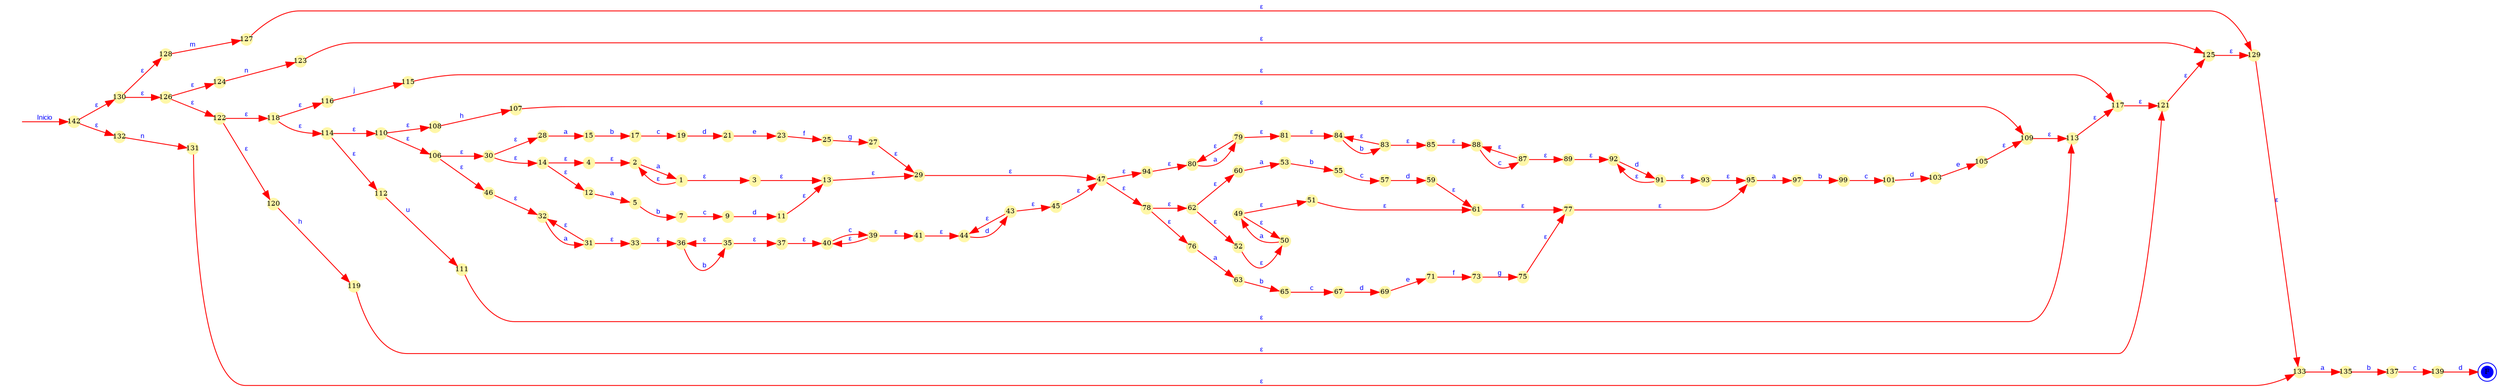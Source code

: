 digraph AFN{
rankdir = LR;
node[shape=circle, style="filled", fixedsize=true,width=0.2, color="#FFF7A8", fontsize=8]
F[color="blue", shape="doublecircle", style="filled"]I[color="white", shape="doublecircle", style="filled", fontcolor="white"]edge [ fontname=Arial, fontcolor=blue, fontsize=8 ];node [name = "1"];
139->F [label  = "d", color = "red"]
137 -> 139 [label = "c", color="red"]
135 -> 137 [label = "b", color="red"]
133 -> 135 [label = "a", color="red"]
2 -> 1 [label = "a", color="red"]
99 -> 101 [label = "c", color="red"]
101 -> 103 [label = "d", color="red"]
103 -> 105 [label = "e", color="red"]
110 -> 106 [label = "&epsilon;", color="red"]
108 -> 107 [label = "h", color="red"]
110 -> 108 [label = "&epsilon;", color="red"]
105 -> 109 [label = "&epsilon;", color="red"]
107 -> 109 [label = "&epsilon;", color="red"]
9 -> 11 [label = "d", color="red"]
114 -> 110 [label = "&epsilon;", color="red"]
112 -> 111 [label = "u", color="red"]
114 -> 112 [label = "&epsilon;", color="red"]
109 -> 113 [label = "&epsilon;", color="red"]
111 -> 113 [label = "&epsilon;", color="red"]
118 -> 114 [label = "&epsilon;", color="red"]
116 -> 115 [label = "j", color="red"]
118 -> 116 [label = "&epsilon;", color="red"]
113 -> 117 [label = "&epsilon;", color="red"]
115 -> 117 [label = "&epsilon;", color="red"]
122 -> 118 [label = "&epsilon;", color="red"]
120 -> 119 [label = "h", color="red"]
14 -> 12 [label = "&epsilon;", color="red"]
122 -> 120 [label = "&epsilon;", color="red"]
117 -> 121 [label = "&epsilon;", color="red"]
119 -> 121 [label = "&epsilon;", color="red"]
126 -> 122 [label = "&epsilon;", color="red"]
124 -> 123 [label = "n", color="red"]
126 -> 124 [label = "&epsilon;", color="red"]
121 -> 125 [label = "&epsilon;", color="red"]
123 -> 125 [label = "&epsilon;", color="red"]
130 -> 126 [label = "&epsilon;", color="red"]
128 -> 127 [label = "m", color="red"]
130 -> 128 [label = "&epsilon;", color="red"]
125 -> 129 [label = "&epsilon;", color="red"]
127 -> 129 [label = "&epsilon;", color="red"]
11 -> 13 [label = "&epsilon;", color="red"]
3 -> 13 [label = "&epsilon;", color="red"]
142 -> 130 [label = "&epsilon;", color="red"]
132 -> 131 [label = "n", color="red"]
142 -> 132 [label = "&epsilon;", color="red"]
129 -> 133 [label = "&epsilon;", color="red"]
131 -> 133 [label = "&epsilon;", color="red"]
30 -> 14 [label = "&epsilon;", color="red"]
28 -> 15 [label = "a", color="red"]
15 -> 17 [label = "b", color="red"]
17 -> 19 [label = "c", color="red"]
1 -> 2 [label = "&epsilon;", color="red"]
4 -> 2 [label = "&epsilon;", color="red"]
19 -> 21 [label = "d", color="red"]
21 -> 23 [label = "e", color="red"]
23 -> 25 [label = "f", color="red"]
25 -> 27 [label = "g", color="red"]
30 -> 28 [label = "&epsilon;", color="red"]
13 -> 29 [label = "&epsilon;", color="red"]
27 -> 29 [label = "&epsilon;", color="red"]
1 -> 3 [label = "&epsilon;", color="red"]
106 -> 30 [label = "&epsilon;", color="red"]
32 -> 31 [label = "a", color="red"]
31 -> 32 [label = "&epsilon;", color="red"]
46 -> 32 [label = "&epsilon;", color="red"]
31 -> 33 [label = "&epsilon;", color="red"]
36 -> 35 [label = "b", color="red"]
33 -> 36 [label = "&epsilon;", color="red"]
35 -> 36 [label = "&epsilon;", color="red"]
35 -> 37 [label = "&epsilon;", color="red"]
40 -> 39 [label = "c", color="red"]
14 -> 4 [label = "&epsilon;", color="red"]
37 -> 40 [label = "&epsilon;", color="red"]
39 -> 40 [label = "&epsilon;", color="red"]
39 -> 41 [label = "&epsilon;", color="red"]
44 -> 43 [label = "d", color="red"]
41 -> 44 [label = "&epsilon;", color="red"]
43 -> 44 [label = "&epsilon;", color="red"]
43 -> 45 [label = "&epsilon;", color="red"]
106 -> 46 [label = "&epsilon;", color="red"]
29 -> 47 [label = "&epsilon;", color="red"]
45 -> 47 [label = "&epsilon;", color="red"]
50 -> 49 [label = "a", color="red"]
12 -> 5 [label = "a", color="red"]
49 -> 50 [label = "&epsilon;", color="red"]
52 -> 50 [label = "&epsilon;", color="red"]
49 -> 51 [label = "&epsilon;", color="red"]
62 -> 52 [label = "&epsilon;", color="red"]
60 -> 53 [label = "a", color="red"]
53 -> 55 [label = "b", color="red"]
55 -> 57 [label = "c", color="red"]
57 -> 59 [label = "d", color="red"]
62 -> 60 [label = "&epsilon;", color="red"]
51 -> 61 [label = "&epsilon;", color="red"]
59 -> 61 [label = "&epsilon;", color="red"]
78 -> 62 [label = "&epsilon;", color="red"]
76 -> 63 [label = "a", color="red"]
63 -> 65 [label = "b", color="red"]
65 -> 67 [label = "c", color="red"]
67 -> 69 [label = "d", color="red"]
5 -> 7 [label = "b", color="red"]
69 -> 71 [label = "e", color="red"]
71 -> 73 [label = "f", color="red"]
73 -> 75 [label = "g", color="red"]
78 -> 76 [label = "&epsilon;", color="red"]
61 -> 77 [label = "&epsilon;", color="red"]
75 -> 77 [label = "&epsilon;", color="red"]
47 -> 78 [label = "&epsilon;", color="red"]
80 -> 79 [label = "a", color="red"]
79 -> 80 [label = "&epsilon;", color="red"]
94 -> 80 [label = "&epsilon;", color="red"]
79 -> 81 [label = "&epsilon;", color="red"]
84 -> 83 [label = "b", color="red"]
81 -> 84 [label = "&epsilon;", color="red"]
83 -> 84 [label = "&epsilon;", color="red"]
83 -> 85 [label = "&epsilon;", color="red"]
88 -> 87 [label = "c", color="red"]
85 -> 88 [label = "&epsilon;", color="red"]
87 -> 88 [label = "&epsilon;", color="red"]
87 -> 89 [label = "&epsilon;", color="red"]
7 -> 9 [label = "c", color="red"]
92 -> 91 [label = "d", color="red"]
89 -> 92 [label = "&epsilon;", color="red"]
91 -> 92 [label = "&epsilon;", color="red"]
91 -> 93 [label = "&epsilon;", color="red"]
47 -> 94 [label = "&epsilon;", color="red"]
77 -> 95 [label = "&epsilon;", color="red"]
93 -> 95 [label = "&epsilon;", color="red"]
95 -> 97 [label = "a", color="red"]
97 -> 99 [label = "b", color="red"]
I -> 142 [label  = "Inicio", color = "red"]
}